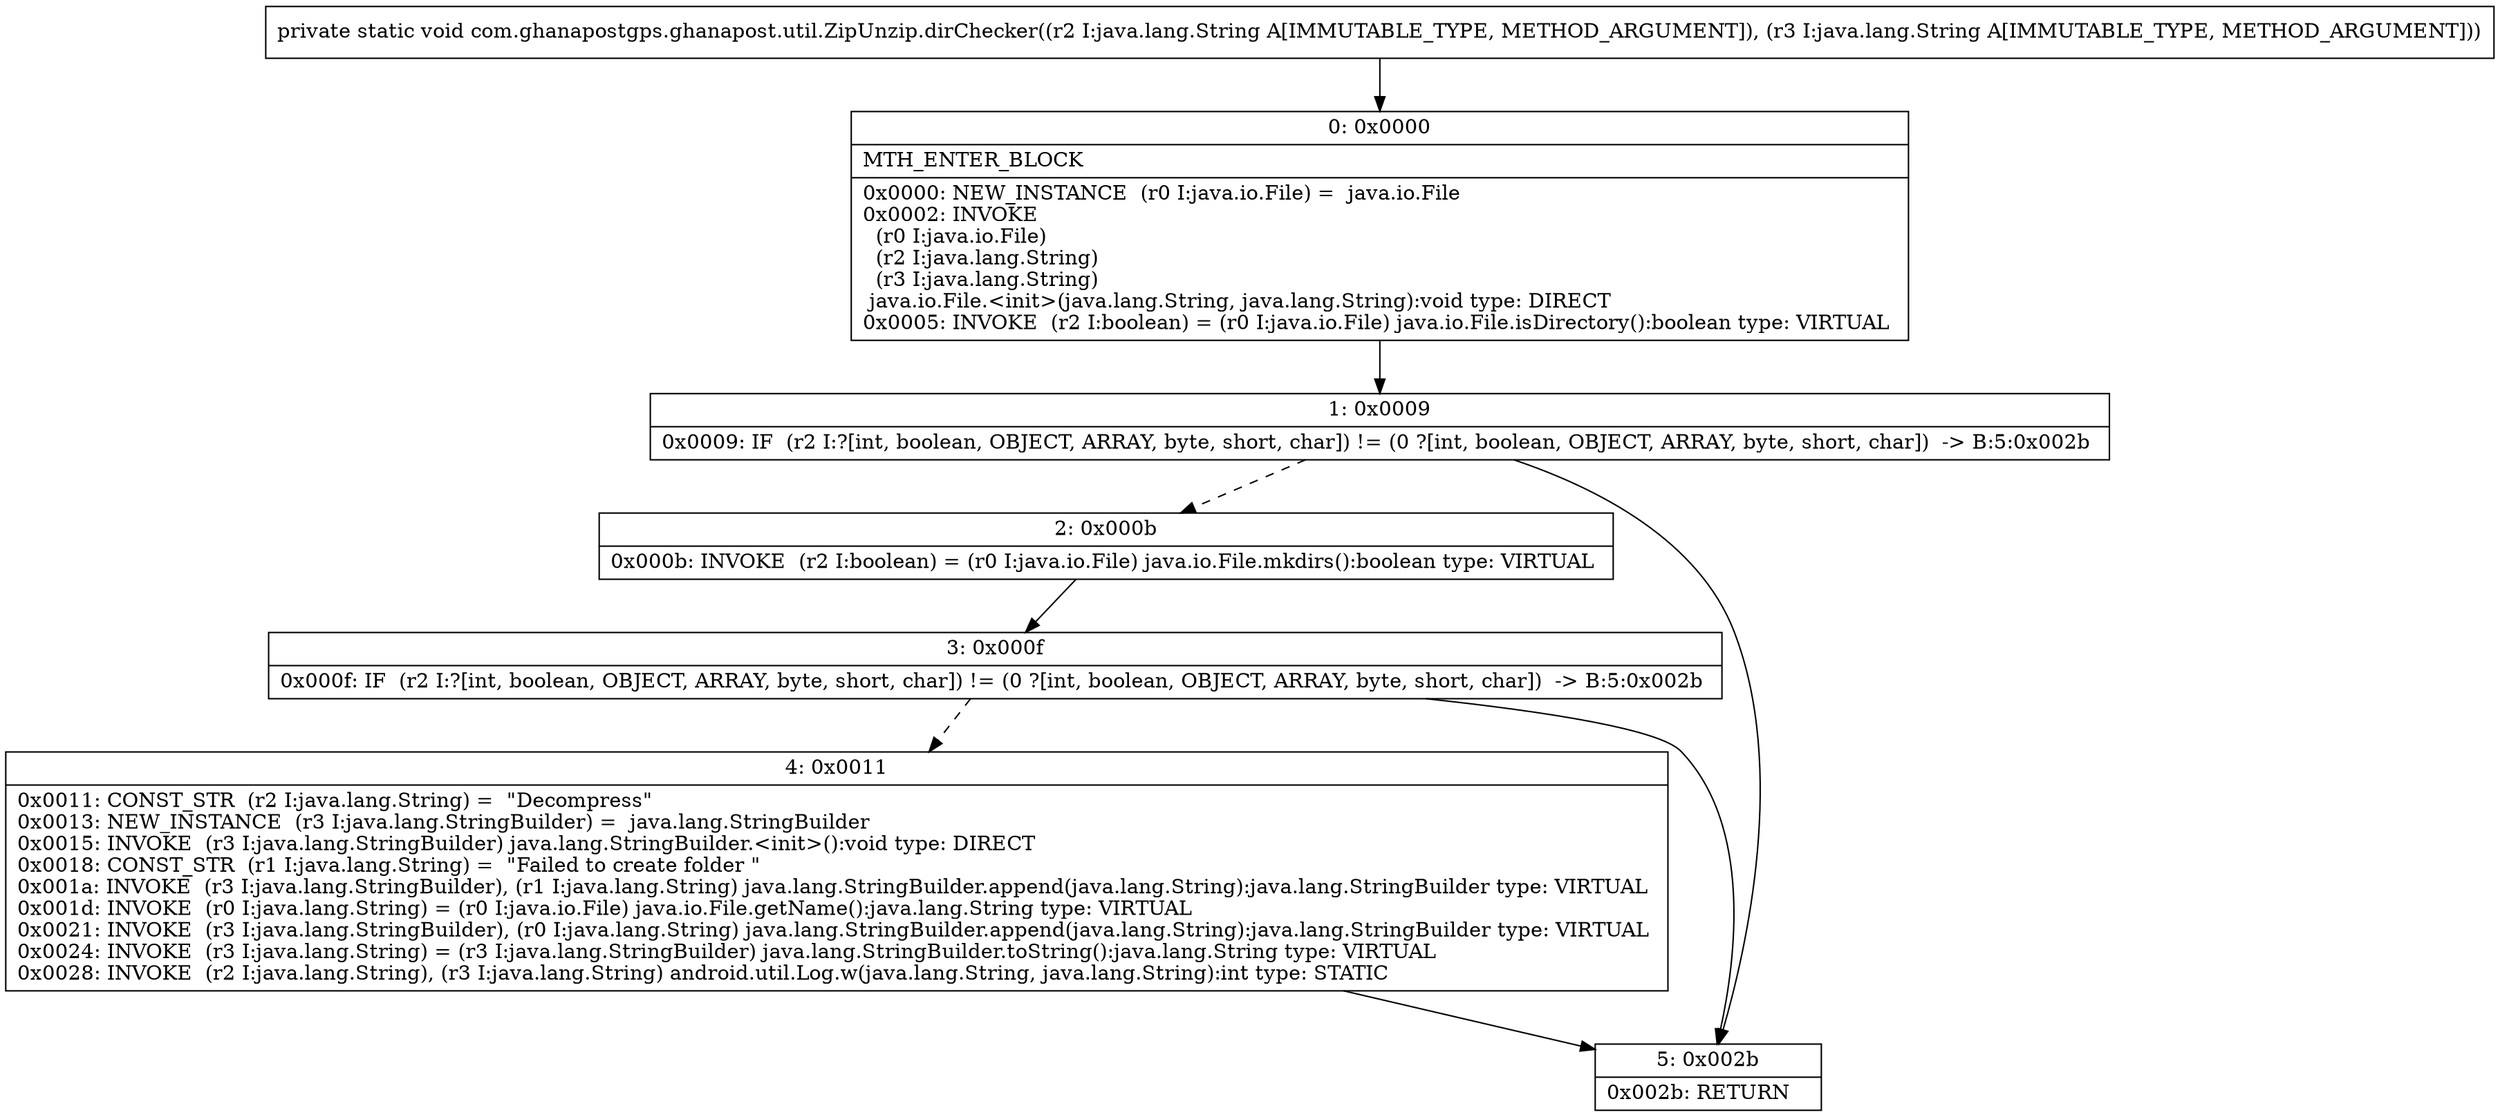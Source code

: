 digraph "CFG forcom.ghanapostgps.ghanapost.util.ZipUnzip.dirChecker(Ljava\/lang\/String;Ljava\/lang\/String;)V" {
Node_0 [shape=record,label="{0\:\ 0x0000|MTH_ENTER_BLOCK\l|0x0000: NEW_INSTANCE  (r0 I:java.io.File) =  java.io.File \l0x0002: INVOKE  \l  (r0 I:java.io.File)\l  (r2 I:java.lang.String)\l  (r3 I:java.lang.String)\l java.io.File.\<init\>(java.lang.String, java.lang.String):void type: DIRECT \l0x0005: INVOKE  (r2 I:boolean) = (r0 I:java.io.File) java.io.File.isDirectory():boolean type: VIRTUAL \l}"];
Node_1 [shape=record,label="{1\:\ 0x0009|0x0009: IF  (r2 I:?[int, boolean, OBJECT, ARRAY, byte, short, char]) != (0 ?[int, boolean, OBJECT, ARRAY, byte, short, char])  \-\> B:5:0x002b \l}"];
Node_2 [shape=record,label="{2\:\ 0x000b|0x000b: INVOKE  (r2 I:boolean) = (r0 I:java.io.File) java.io.File.mkdirs():boolean type: VIRTUAL \l}"];
Node_3 [shape=record,label="{3\:\ 0x000f|0x000f: IF  (r2 I:?[int, boolean, OBJECT, ARRAY, byte, short, char]) != (0 ?[int, boolean, OBJECT, ARRAY, byte, short, char])  \-\> B:5:0x002b \l}"];
Node_4 [shape=record,label="{4\:\ 0x0011|0x0011: CONST_STR  (r2 I:java.lang.String) =  \"Decompress\" \l0x0013: NEW_INSTANCE  (r3 I:java.lang.StringBuilder) =  java.lang.StringBuilder \l0x0015: INVOKE  (r3 I:java.lang.StringBuilder) java.lang.StringBuilder.\<init\>():void type: DIRECT \l0x0018: CONST_STR  (r1 I:java.lang.String) =  \"Failed to create folder \" \l0x001a: INVOKE  (r3 I:java.lang.StringBuilder), (r1 I:java.lang.String) java.lang.StringBuilder.append(java.lang.String):java.lang.StringBuilder type: VIRTUAL \l0x001d: INVOKE  (r0 I:java.lang.String) = (r0 I:java.io.File) java.io.File.getName():java.lang.String type: VIRTUAL \l0x0021: INVOKE  (r3 I:java.lang.StringBuilder), (r0 I:java.lang.String) java.lang.StringBuilder.append(java.lang.String):java.lang.StringBuilder type: VIRTUAL \l0x0024: INVOKE  (r3 I:java.lang.String) = (r3 I:java.lang.StringBuilder) java.lang.StringBuilder.toString():java.lang.String type: VIRTUAL \l0x0028: INVOKE  (r2 I:java.lang.String), (r3 I:java.lang.String) android.util.Log.w(java.lang.String, java.lang.String):int type: STATIC \l}"];
Node_5 [shape=record,label="{5\:\ 0x002b|0x002b: RETURN   \l}"];
MethodNode[shape=record,label="{private static void com.ghanapostgps.ghanapost.util.ZipUnzip.dirChecker((r2 I:java.lang.String A[IMMUTABLE_TYPE, METHOD_ARGUMENT]), (r3 I:java.lang.String A[IMMUTABLE_TYPE, METHOD_ARGUMENT])) }"];
MethodNode -> Node_0;
Node_0 -> Node_1;
Node_1 -> Node_2[style=dashed];
Node_1 -> Node_5;
Node_2 -> Node_3;
Node_3 -> Node_4[style=dashed];
Node_3 -> Node_5;
Node_4 -> Node_5;
}

